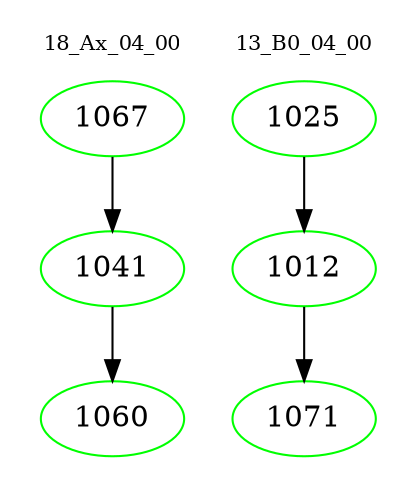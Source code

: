 digraph{
subgraph cluster_0 {
color = white
label = "18_Ax_04_00";
fontsize=10;
T0_1067 [label="1067", color="green"]
T0_1067 -> T0_1041 [color="black"]
T0_1041 [label="1041", color="green"]
T0_1041 -> T0_1060 [color="black"]
T0_1060 [label="1060", color="green"]
}
subgraph cluster_1 {
color = white
label = "13_B0_04_00";
fontsize=10;
T1_1025 [label="1025", color="green"]
T1_1025 -> T1_1012 [color="black"]
T1_1012 [label="1012", color="green"]
T1_1012 -> T1_1071 [color="black"]
T1_1071 [label="1071", color="green"]
}
}
